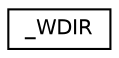 digraph "Graphical Class Hierarchy"
{
 // LATEX_PDF_SIZE
  edge [fontname="Helvetica",fontsize="10",labelfontname="Helvetica",labelfontsize="10"];
  node [fontname="Helvetica",fontsize="10",shape=record];
  rankdir="LR";
  Node0 [label="_WDIR",height=0.2,width=0.4,color="black", fillcolor="white", style="filled",URL="$struct___w_d_i_r.html",tooltip=" "];
}
